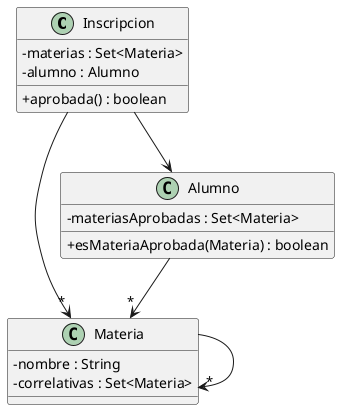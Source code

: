 @startuml

skinparam classAttributeIconSize 0

Inscripcion --> "*" Materia
Inscripcion --> Alumno

Alumno --> "*" Materia

Materia --> "*" Materia



class Alumno {
	- materiasAprobadas : Set<Materia>

	+ esMateriaAprobada(Materia) : boolean
}

class Materia {
    - nombre : String
    - correlativas : Set<Materia>
}

class Inscripcion {
    - materias : Set<Materia>
    - alumno : Alumno

    + aprobada() : boolean
}

@enduml